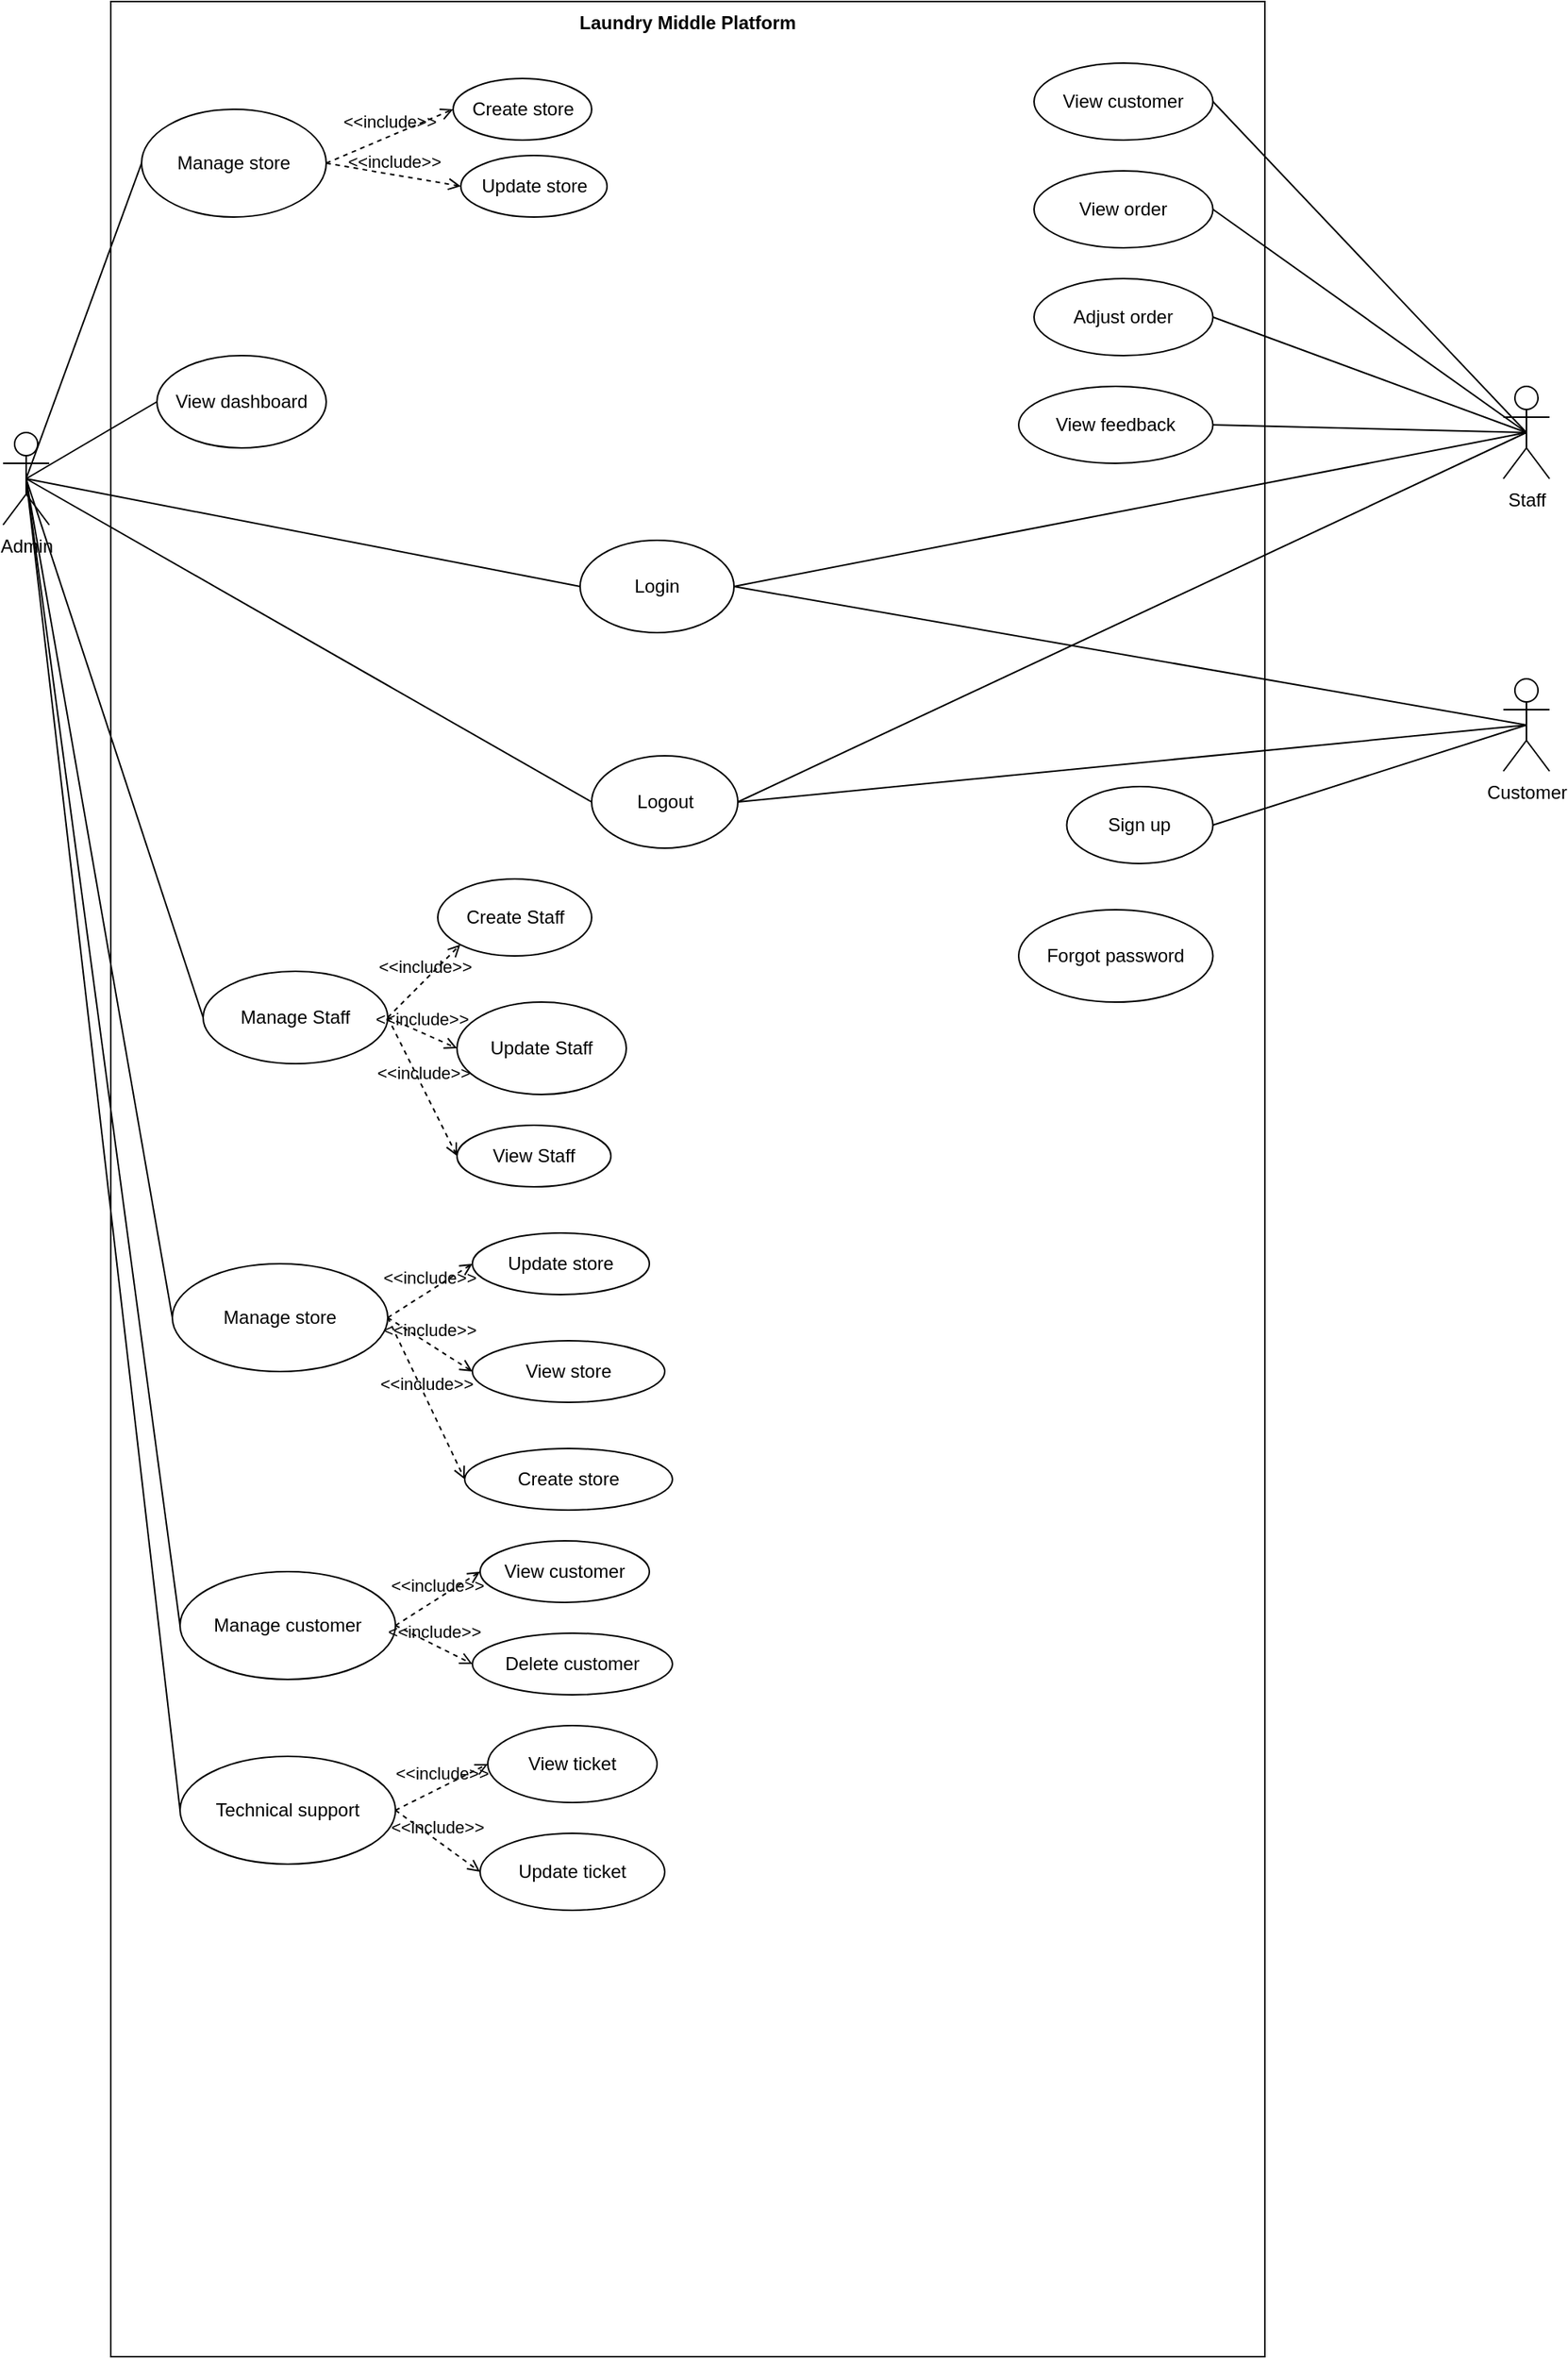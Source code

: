 <mxfile version="21.7.5" type="github">
  <diagram name="Page-1" id="AIgIt1zfqmCC5YmACqkd">
    <mxGraphModel dx="1306" dy="1847" grid="1" gridSize="10" guides="1" tooltips="1" connect="1" arrows="1" fold="1" page="1" pageScale="1" pageWidth="850" pageHeight="1100" math="0" shadow="0">
      <root>
        <mxCell id="0" />
        <mxCell id="1" parent="0" />
        <mxCell id="mqLugZ6fHD6W08TqDkBv-2" value="Admin" style="shape=umlActor;html=1;verticalLabelPosition=bottom;verticalAlign=top;align=center;" vertex="1" parent="1">
          <mxGeometry x="50" y="40" width="30" height="60" as="geometry" />
        </mxCell>
        <mxCell id="mqLugZ6fHD6W08TqDkBv-3" value="Laundry Middle Platform" style="shape=rect;html=1;verticalAlign=top;fontStyle=1;whiteSpace=wrap;align=center;" vertex="1" parent="1">
          <mxGeometry x="120" y="-240" width="750" height="1530" as="geometry" />
        </mxCell>
        <mxCell id="mqLugZ6fHD6W08TqDkBv-4" value="Login" style="ellipse;whiteSpace=wrap;html=1;" vertex="1" parent="1">
          <mxGeometry x="425" y="110" width="100" height="60" as="geometry" />
        </mxCell>
        <mxCell id="mqLugZ6fHD6W08TqDkBv-6" value="Customer" style="shape=umlActor;html=1;verticalLabelPosition=bottom;verticalAlign=top;align=center;" vertex="1" parent="1">
          <mxGeometry x="1025" y="200" width="30" height="60" as="geometry" />
        </mxCell>
        <mxCell id="mqLugZ6fHD6W08TqDkBv-7" value="Staff" style="shape=umlActor;html=1;verticalLabelPosition=bottom;verticalAlign=top;align=center;" vertex="1" parent="1">
          <mxGeometry x="1025" y="10" width="30" height="60" as="geometry" />
        </mxCell>
        <mxCell id="mqLugZ6fHD6W08TqDkBv-11" value="" style="edgeStyle=none;html=1;endArrow=none;verticalAlign=bottom;rounded=0;exitX=0.5;exitY=0.5;exitDx=0;exitDy=0;exitPerimeter=0;entryX=0;entryY=0.5;entryDx=0;entryDy=0;" edge="1" parent="1" source="mqLugZ6fHD6W08TqDkBv-2" target="mqLugZ6fHD6W08TqDkBv-4">
          <mxGeometry width="160" relative="1" as="geometry">
            <mxPoint x="340" y="80" as="sourcePoint" />
            <mxPoint x="500" y="80" as="targetPoint" />
          </mxGeometry>
        </mxCell>
        <mxCell id="mqLugZ6fHD6W08TqDkBv-13" value="" style="edgeStyle=none;html=1;endArrow=none;verticalAlign=bottom;rounded=0;entryX=0.5;entryY=0.5;entryDx=0;entryDy=0;entryPerimeter=0;exitX=1;exitY=0.5;exitDx=0;exitDy=0;" edge="1" parent="1" source="mqLugZ6fHD6W08TqDkBv-4" target="mqLugZ6fHD6W08TqDkBv-7">
          <mxGeometry width="160" relative="1" as="geometry">
            <mxPoint x="340" y="80" as="sourcePoint" />
            <mxPoint x="500" y="80" as="targetPoint" />
          </mxGeometry>
        </mxCell>
        <mxCell id="mqLugZ6fHD6W08TqDkBv-14" value="" style="edgeStyle=none;html=1;endArrow=none;verticalAlign=bottom;rounded=0;entryX=0.5;entryY=0.5;entryDx=0;entryDy=0;entryPerimeter=0;exitX=1;exitY=0.5;exitDx=0;exitDy=0;" edge="1" parent="1" source="mqLugZ6fHD6W08TqDkBv-4" target="mqLugZ6fHD6W08TqDkBv-6">
          <mxGeometry width="160" relative="1" as="geometry">
            <mxPoint x="340" y="80" as="sourcePoint" />
            <mxPoint x="500" y="80" as="targetPoint" />
          </mxGeometry>
        </mxCell>
        <mxCell id="mqLugZ6fHD6W08TqDkBv-15" value="Logout" style="ellipse;whiteSpace=wrap;html=1;" vertex="1" parent="1">
          <mxGeometry x="432.5" y="250" width="95" height="60" as="geometry" />
        </mxCell>
        <mxCell id="mqLugZ6fHD6W08TqDkBv-16" value="" style="edgeStyle=none;html=1;endArrow=none;verticalAlign=bottom;rounded=0;exitX=0.5;exitY=0.5;exitDx=0;exitDy=0;exitPerimeter=0;entryX=0;entryY=0.5;entryDx=0;entryDy=0;" edge="1" parent="1" source="mqLugZ6fHD6W08TqDkBv-2" target="mqLugZ6fHD6W08TqDkBv-15">
          <mxGeometry width="160" relative="1" as="geometry">
            <mxPoint x="340" y="80" as="sourcePoint" />
            <mxPoint x="500" y="80" as="targetPoint" />
          </mxGeometry>
        </mxCell>
        <mxCell id="mqLugZ6fHD6W08TqDkBv-17" value="" style="edgeStyle=none;html=1;endArrow=none;verticalAlign=bottom;rounded=0;exitX=1;exitY=0.5;exitDx=0;exitDy=0;entryX=0.5;entryY=0.5;entryDx=0;entryDy=0;entryPerimeter=0;" edge="1" parent="1" source="mqLugZ6fHD6W08TqDkBv-15" target="mqLugZ6fHD6W08TqDkBv-7">
          <mxGeometry width="160" relative="1" as="geometry">
            <mxPoint x="340" y="80" as="sourcePoint" />
            <mxPoint x="500" y="80" as="targetPoint" />
          </mxGeometry>
        </mxCell>
        <mxCell id="mqLugZ6fHD6W08TqDkBv-18" value="" style="edgeStyle=none;html=1;endArrow=none;verticalAlign=bottom;rounded=0;exitX=1;exitY=0.5;exitDx=0;exitDy=0;entryX=0.5;entryY=0.5;entryDx=0;entryDy=0;entryPerimeter=0;" edge="1" parent="1" source="mqLugZ6fHD6W08TqDkBv-15" target="mqLugZ6fHD6W08TqDkBv-6">
          <mxGeometry width="160" relative="1" as="geometry">
            <mxPoint x="340" y="80" as="sourcePoint" />
            <mxPoint x="500" y="80" as="targetPoint" />
          </mxGeometry>
        </mxCell>
        <mxCell id="mqLugZ6fHD6W08TqDkBv-19" value="Sign up" style="ellipse;whiteSpace=wrap;html=1;" vertex="1" parent="1">
          <mxGeometry x="741.25" y="270" width="95" height="50" as="geometry" />
        </mxCell>
        <mxCell id="mqLugZ6fHD6W08TqDkBv-20" value="" style="edgeStyle=none;html=1;endArrow=none;verticalAlign=bottom;rounded=0;exitX=1;exitY=0.5;exitDx=0;exitDy=0;entryX=0.5;entryY=0.5;entryDx=0;entryDy=0;entryPerimeter=0;" edge="1" parent="1" source="mqLugZ6fHD6W08TqDkBv-19" target="mqLugZ6fHD6W08TqDkBv-6">
          <mxGeometry width="160" relative="1" as="geometry">
            <mxPoint x="870" y="335" as="sourcePoint" />
            <mxPoint x="695" y="90" as="targetPoint" />
          </mxGeometry>
        </mxCell>
        <mxCell id="mqLugZ6fHD6W08TqDkBv-21" value="View dashboard" style="ellipse;whiteSpace=wrap;html=1;" vertex="1" parent="1">
          <mxGeometry x="150" y="-10" width="110" height="60" as="geometry" />
        </mxCell>
        <mxCell id="mqLugZ6fHD6W08TqDkBv-22" value="" style="edgeStyle=none;html=1;endArrow=none;verticalAlign=bottom;rounded=0;exitX=0.5;exitY=0.5;exitDx=0;exitDy=0;exitPerimeter=0;entryX=0;entryY=0.5;entryDx=0;entryDy=0;" edge="1" parent="1" source="mqLugZ6fHD6W08TqDkBv-2" target="mqLugZ6fHD6W08TqDkBv-21">
          <mxGeometry width="160" relative="1" as="geometry">
            <mxPoint x="340" y="160" as="sourcePoint" />
            <mxPoint x="500" y="160" as="targetPoint" />
          </mxGeometry>
        </mxCell>
        <mxCell id="mqLugZ6fHD6W08TqDkBv-23" value="Manage store" style="ellipse;whiteSpace=wrap;html=1;" vertex="1" parent="1">
          <mxGeometry x="140" y="-170" width="120" height="70" as="geometry" />
        </mxCell>
        <mxCell id="mqLugZ6fHD6W08TqDkBv-24" value="" style="edgeStyle=none;html=1;endArrow=none;verticalAlign=bottom;rounded=0;exitX=0.5;exitY=0.5;exitDx=0;exitDy=0;exitPerimeter=0;entryX=0;entryY=0.5;entryDx=0;entryDy=0;" edge="1" parent="1" source="mqLugZ6fHD6W08TqDkBv-2" target="mqLugZ6fHD6W08TqDkBv-23">
          <mxGeometry width="160" relative="1" as="geometry">
            <mxPoint x="340" y="160" as="sourcePoint" />
            <mxPoint x="500" y="160" as="targetPoint" />
          </mxGeometry>
        </mxCell>
        <mxCell id="mqLugZ6fHD6W08TqDkBv-25" value="Create store" style="ellipse;whiteSpace=wrap;html=1;" vertex="1" parent="1">
          <mxGeometry x="342.5" y="-190" width="90" height="40" as="geometry" />
        </mxCell>
        <mxCell id="mqLugZ6fHD6W08TqDkBv-27" value="&amp;lt;&amp;lt;include&amp;gt;&amp;gt;" style="edgeStyle=none;html=1;endArrow=open;verticalAlign=bottom;dashed=1;labelBackgroundColor=none;rounded=0;entryX=0;entryY=0.5;entryDx=0;entryDy=0;exitX=1;exitY=0.5;exitDx=0;exitDy=0;" edge="1" parent="1" source="mqLugZ6fHD6W08TqDkBv-23" target="mqLugZ6fHD6W08TqDkBv-25">
          <mxGeometry width="160" relative="1" as="geometry">
            <mxPoint x="350" y="-10" as="sourcePoint" />
            <mxPoint x="510" y="-10" as="targetPoint" />
          </mxGeometry>
        </mxCell>
        <mxCell id="mqLugZ6fHD6W08TqDkBv-28" value="Update store" style="ellipse;whiteSpace=wrap;html=1;" vertex="1" parent="1">
          <mxGeometry x="347.5" y="-140" width="95" height="40" as="geometry" />
        </mxCell>
        <mxCell id="mqLugZ6fHD6W08TqDkBv-29" value="&amp;lt;&amp;lt;include&amp;gt;&amp;gt;" style="edgeStyle=none;html=1;endArrow=open;verticalAlign=bottom;dashed=1;labelBackgroundColor=none;rounded=0;exitX=1;exitY=0.5;exitDx=0;exitDy=0;entryX=0;entryY=0.5;entryDx=0;entryDy=0;" edge="1" parent="1" source="mqLugZ6fHD6W08TqDkBv-23" target="mqLugZ6fHD6W08TqDkBv-28">
          <mxGeometry width="160" relative="1" as="geometry">
            <mxPoint x="340" y="160" as="sourcePoint" />
            <mxPoint x="500" y="160" as="targetPoint" />
          </mxGeometry>
        </mxCell>
        <mxCell id="mqLugZ6fHD6W08TqDkBv-33" value="Manage Staff" style="ellipse;whiteSpace=wrap;html=1;" vertex="1" parent="1">
          <mxGeometry x="180" y="390" width="120" height="60" as="geometry" />
        </mxCell>
        <mxCell id="mqLugZ6fHD6W08TqDkBv-34" value="" style="edgeStyle=none;html=1;endArrow=none;verticalAlign=bottom;rounded=0;exitX=0.5;exitY=0.5;exitDx=0;exitDy=0;exitPerimeter=0;entryX=0;entryY=0.5;entryDx=0;entryDy=0;" edge="1" parent="1" source="mqLugZ6fHD6W08TqDkBv-2" target="mqLugZ6fHD6W08TqDkBv-33">
          <mxGeometry width="160" relative="1" as="geometry">
            <mxPoint x="340" y="160" as="sourcePoint" />
            <mxPoint x="500" y="160" as="targetPoint" />
          </mxGeometry>
        </mxCell>
        <mxCell id="mqLugZ6fHD6W08TqDkBv-35" value="Create Staff" style="ellipse;whiteSpace=wrap;html=1;" vertex="1" parent="1">
          <mxGeometry x="332.5" y="330" width="100" height="50" as="geometry" />
        </mxCell>
        <mxCell id="mqLugZ6fHD6W08TqDkBv-36" value="Update Staff" style="ellipse;whiteSpace=wrap;html=1;" vertex="1" parent="1">
          <mxGeometry x="345" y="410" width="110" height="60" as="geometry" />
        </mxCell>
        <mxCell id="mqLugZ6fHD6W08TqDkBv-38" value="&amp;lt;&amp;lt;include&amp;gt;&amp;gt;" style="edgeStyle=none;html=1;endArrow=open;verticalAlign=bottom;dashed=1;labelBackgroundColor=none;rounded=0;exitX=1;exitY=0.5;exitDx=0;exitDy=0;entryX=0;entryY=1;entryDx=0;entryDy=0;" edge="1" parent="1" source="mqLugZ6fHD6W08TqDkBv-33" target="mqLugZ6fHD6W08TqDkBv-35">
          <mxGeometry width="160" relative="1" as="geometry">
            <mxPoint x="340" y="160" as="sourcePoint" />
            <mxPoint x="500" y="160" as="targetPoint" />
          </mxGeometry>
        </mxCell>
        <mxCell id="mqLugZ6fHD6W08TqDkBv-39" value="&amp;lt;&amp;lt;include&amp;gt;&amp;gt;" style="edgeStyle=none;html=1;endArrow=open;verticalAlign=bottom;dashed=1;labelBackgroundColor=none;rounded=0;exitX=1;exitY=0.5;exitDx=0;exitDy=0;entryX=0;entryY=0.5;entryDx=0;entryDy=0;" edge="1" parent="1" source="mqLugZ6fHD6W08TqDkBv-33" target="mqLugZ6fHD6W08TqDkBv-36">
          <mxGeometry width="160" relative="1" as="geometry">
            <mxPoint x="340" y="160" as="sourcePoint" />
            <mxPoint x="500" y="160" as="targetPoint" />
          </mxGeometry>
        </mxCell>
        <mxCell id="mqLugZ6fHD6W08TqDkBv-40" value="View Staff" style="ellipse;whiteSpace=wrap;html=1;" vertex="1" parent="1">
          <mxGeometry x="345" y="490" width="100" height="40" as="geometry" />
        </mxCell>
        <mxCell id="mqLugZ6fHD6W08TqDkBv-41" value="&amp;lt;&amp;lt;include&amp;gt;&amp;gt;" style="edgeStyle=none;html=1;endArrow=open;verticalAlign=bottom;dashed=1;labelBackgroundColor=none;rounded=0;entryX=0;entryY=0.5;entryDx=0;entryDy=0;" edge="1" parent="1" target="mqLugZ6fHD6W08TqDkBv-40">
          <mxGeometry width="160" relative="1" as="geometry">
            <mxPoint x="300" y="420" as="sourcePoint" />
            <mxPoint x="500" y="170" as="targetPoint" />
          </mxGeometry>
        </mxCell>
        <mxCell id="mqLugZ6fHD6W08TqDkBv-42" value="Manage store" style="ellipse;whiteSpace=wrap;html=1;" vertex="1" parent="1">
          <mxGeometry x="160" y="580" width="140" height="70" as="geometry" />
        </mxCell>
        <mxCell id="mqLugZ6fHD6W08TqDkBv-43" value="Update store" style="ellipse;whiteSpace=wrap;html=1;" vertex="1" parent="1">
          <mxGeometry x="355" y="560" width="115" height="40" as="geometry" />
        </mxCell>
        <mxCell id="mqLugZ6fHD6W08TqDkBv-44" value="View store" style="ellipse;whiteSpace=wrap;html=1;" vertex="1" parent="1">
          <mxGeometry x="355" y="630" width="125" height="40" as="geometry" />
        </mxCell>
        <mxCell id="mqLugZ6fHD6W08TqDkBv-45" value="&amp;lt;&amp;lt;include&amp;gt;&amp;gt;" style="edgeStyle=none;html=1;endArrow=open;verticalAlign=bottom;dashed=1;labelBackgroundColor=none;rounded=0;exitX=1;exitY=0.5;exitDx=0;exitDy=0;entryX=0;entryY=0.5;entryDx=0;entryDy=0;" edge="1" parent="1" source="mqLugZ6fHD6W08TqDkBv-42" target="mqLugZ6fHD6W08TqDkBv-43">
          <mxGeometry width="160" relative="1" as="geometry">
            <mxPoint x="340" y="520" as="sourcePoint" />
            <mxPoint x="500" y="520" as="targetPoint" />
          </mxGeometry>
        </mxCell>
        <mxCell id="mqLugZ6fHD6W08TqDkBv-46" value="&amp;lt;&amp;lt;include&amp;gt;&amp;gt;" style="edgeStyle=none;html=1;endArrow=open;verticalAlign=bottom;dashed=1;labelBackgroundColor=none;rounded=0;exitX=1;exitY=0.5;exitDx=0;exitDy=0;entryX=0;entryY=0.5;entryDx=0;entryDy=0;" edge="1" parent="1" source="mqLugZ6fHD6W08TqDkBv-42" target="mqLugZ6fHD6W08TqDkBv-44">
          <mxGeometry width="160" relative="1" as="geometry">
            <mxPoint x="340" y="520" as="sourcePoint" />
            <mxPoint x="500" y="520" as="targetPoint" />
          </mxGeometry>
        </mxCell>
        <mxCell id="mqLugZ6fHD6W08TqDkBv-47" value="Create store" style="ellipse;whiteSpace=wrap;html=1;" vertex="1" parent="1">
          <mxGeometry x="350" y="700" width="135" height="40" as="geometry" />
        </mxCell>
        <mxCell id="mqLugZ6fHD6W08TqDkBv-48" value="&amp;lt;&amp;lt;include&amp;gt;&amp;gt;" style="edgeStyle=none;html=1;endArrow=open;verticalAlign=bottom;dashed=1;labelBackgroundColor=none;rounded=0;exitX=1;exitY=0.5;exitDx=0;exitDy=0;entryX=0;entryY=0.5;entryDx=0;entryDy=0;" edge="1" parent="1" source="mqLugZ6fHD6W08TqDkBv-42" target="mqLugZ6fHD6W08TqDkBv-47">
          <mxGeometry width="160" relative="1" as="geometry">
            <mxPoint x="340" y="520" as="sourcePoint" />
            <mxPoint x="500" y="520" as="targetPoint" />
          </mxGeometry>
        </mxCell>
        <mxCell id="mqLugZ6fHD6W08TqDkBv-49" value="" style="edgeStyle=none;html=1;endArrow=none;verticalAlign=bottom;rounded=0;exitX=0.5;exitY=0.5;exitDx=0;exitDy=0;exitPerimeter=0;entryX=0;entryY=0.5;entryDx=0;entryDy=0;" edge="1" parent="1" source="mqLugZ6fHD6W08TqDkBv-2" target="mqLugZ6fHD6W08TqDkBv-42">
          <mxGeometry width="160" relative="1" as="geometry">
            <mxPoint x="340" y="430" as="sourcePoint" />
            <mxPoint x="500" y="430" as="targetPoint" />
          </mxGeometry>
        </mxCell>
        <mxCell id="mqLugZ6fHD6W08TqDkBv-50" value="Manage customer" style="ellipse;whiteSpace=wrap;html=1;" vertex="1" parent="1">
          <mxGeometry x="165" y="780" width="140" height="70" as="geometry" />
        </mxCell>
        <mxCell id="mqLugZ6fHD6W08TqDkBv-51" value="View customer" style="ellipse;whiteSpace=wrap;html=1;" vertex="1" parent="1">
          <mxGeometry x="360" y="760" width="110" height="40" as="geometry" />
        </mxCell>
        <mxCell id="mqLugZ6fHD6W08TqDkBv-52" value="Delete customer" style="ellipse;whiteSpace=wrap;html=1;" vertex="1" parent="1">
          <mxGeometry x="355" y="820" width="130" height="40" as="geometry" />
        </mxCell>
        <mxCell id="mqLugZ6fHD6W08TqDkBv-53" value="&amp;lt;&amp;lt;include&amp;gt;&amp;gt;" style="edgeStyle=none;html=1;endArrow=open;verticalAlign=bottom;dashed=1;labelBackgroundColor=none;rounded=0;exitX=1;exitY=0.5;exitDx=0;exitDy=0;entryX=0;entryY=0.5;entryDx=0;entryDy=0;" edge="1" parent="1" source="mqLugZ6fHD6W08TqDkBv-50" target="mqLugZ6fHD6W08TqDkBv-51">
          <mxGeometry width="160" relative="1" as="geometry">
            <mxPoint x="340" y="820" as="sourcePoint" />
            <mxPoint x="500" y="820" as="targetPoint" />
          </mxGeometry>
        </mxCell>
        <mxCell id="mqLugZ6fHD6W08TqDkBv-54" value="&amp;lt;&amp;lt;include&amp;gt;&amp;gt;" style="edgeStyle=none;html=1;endArrow=open;verticalAlign=bottom;dashed=1;labelBackgroundColor=none;rounded=0;exitX=1;exitY=0.5;exitDx=0;exitDy=0;entryX=0;entryY=0.5;entryDx=0;entryDy=0;" edge="1" parent="1" source="mqLugZ6fHD6W08TqDkBv-50" target="mqLugZ6fHD6W08TqDkBv-52">
          <mxGeometry width="160" relative="1" as="geometry">
            <mxPoint x="340" y="820" as="sourcePoint" />
            <mxPoint x="500" y="820" as="targetPoint" />
          </mxGeometry>
        </mxCell>
        <mxCell id="mqLugZ6fHD6W08TqDkBv-55" value="Technical support" style="ellipse;whiteSpace=wrap;html=1;" vertex="1" parent="1">
          <mxGeometry x="165" y="900" width="140" height="70" as="geometry" />
        </mxCell>
        <mxCell id="mqLugZ6fHD6W08TqDkBv-56" value="" style="edgeStyle=none;html=1;endArrow=none;verticalAlign=bottom;rounded=0;exitX=0.5;exitY=0.5;exitDx=0;exitDy=0;exitPerimeter=0;entryX=0;entryY=0.5;entryDx=0;entryDy=0;" edge="1" parent="1" source="mqLugZ6fHD6W08TqDkBv-2" target="mqLugZ6fHD6W08TqDkBv-50">
          <mxGeometry width="160" relative="1" as="geometry">
            <mxPoint x="340" y="660" as="sourcePoint" />
            <mxPoint x="500" y="660" as="targetPoint" />
          </mxGeometry>
        </mxCell>
        <mxCell id="mqLugZ6fHD6W08TqDkBv-57" value="" style="edgeStyle=none;html=1;endArrow=none;verticalAlign=bottom;rounded=0;entryX=0;entryY=0.5;entryDx=0;entryDy=0;exitX=0.5;exitY=0.5;exitDx=0;exitDy=0;exitPerimeter=0;" edge="1" parent="1" source="mqLugZ6fHD6W08TqDkBv-2" target="mqLugZ6fHD6W08TqDkBv-55">
          <mxGeometry width="160" relative="1" as="geometry">
            <mxPoint x="90" y="820" as="sourcePoint" />
            <mxPoint x="500" y="780" as="targetPoint" />
          </mxGeometry>
        </mxCell>
        <mxCell id="mqLugZ6fHD6W08TqDkBv-58" value="View ticket" style="ellipse;whiteSpace=wrap;html=1;" vertex="1" parent="1">
          <mxGeometry x="365" y="880" width="110" height="50" as="geometry" />
        </mxCell>
        <mxCell id="mqLugZ6fHD6W08TqDkBv-59" value="&amp;lt;&amp;lt;include&amp;gt;&amp;gt;" style="edgeStyle=none;html=1;endArrow=open;verticalAlign=bottom;dashed=1;labelBackgroundColor=none;rounded=0;exitX=1;exitY=0.5;exitDx=0;exitDy=0;entryX=0;entryY=0.5;entryDx=0;entryDy=0;" edge="1" parent="1" source="mqLugZ6fHD6W08TqDkBv-55" target="mqLugZ6fHD6W08TqDkBv-58">
          <mxGeometry width="160" relative="1" as="geometry">
            <mxPoint x="380" y="770" as="sourcePoint" />
            <mxPoint x="540" y="770" as="targetPoint" />
          </mxGeometry>
        </mxCell>
        <mxCell id="mqLugZ6fHD6W08TqDkBv-60" value="Update ticket" style="ellipse;whiteSpace=wrap;html=1;" vertex="1" parent="1">
          <mxGeometry x="360" y="950" width="120" height="50" as="geometry" />
        </mxCell>
        <mxCell id="mqLugZ6fHD6W08TqDkBv-61" value="&amp;lt;&amp;lt;include&amp;gt;&amp;gt;" style="edgeStyle=none;html=1;endArrow=open;verticalAlign=bottom;dashed=1;labelBackgroundColor=none;rounded=0;exitX=1;exitY=0.5;exitDx=0;exitDy=0;entryX=0;entryY=0.5;entryDx=0;entryDy=0;" edge="1" parent="1" source="mqLugZ6fHD6W08TqDkBv-55" target="mqLugZ6fHD6W08TqDkBv-60">
          <mxGeometry width="160" relative="1" as="geometry">
            <mxPoint x="380" y="770" as="sourcePoint" />
            <mxPoint x="540" y="770" as="targetPoint" />
          </mxGeometry>
        </mxCell>
        <mxCell id="mqLugZ6fHD6W08TqDkBv-62" value="View customer" style="ellipse;whiteSpace=wrap;html=1;" vertex="1" parent="1">
          <mxGeometry x="720" y="-200" width="116.25" height="50" as="geometry" />
        </mxCell>
        <mxCell id="mqLugZ6fHD6W08TqDkBv-63" value="" style="edgeStyle=none;html=1;endArrow=none;verticalAlign=bottom;rounded=0;exitX=1;exitY=0.5;exitDx=0;exitDy=0;entryX=0.5;entryY=0.5;entryDx=0;entryDy=0;entryPerimeter=0;" edge="1" parent="1" source="mqLugZ6fHD6W08TqDkBv-62" target="mqLugZ6fHD6W08TqDkBv-7">
          <mxGeometry width="160" relative="1" as="geometry">
            <mxPoint x="860" y="-85" as="sourcePoint" />
            <mxPoint x="550" y="90" as="targetPoint" />
          </mxGeometry>
        </mxCell>
        <mxCell id="mqLugZ6fHD6W08TqDkBv-65" value="View order" style="ellipse;whiteSpace=wrap;html=1;" vertex="1" parent="1">
          <mxGeometry x="720" y="-130" width="116.25" height="50" as="geometry" />
        </mxCell>
        <mxCell id="mqLugZ6fHD6W08TqDkBv-68" value="Adjust order" style="ellipse;whiteSpace=wrap;html=1;" vertex="1" parent="1">
          <mxGeometry x="720" y="-60" width="116.25" height="50" as="geometry" />
        </mxCell>
        <mxCell id="mqLugZ6fHD6W08TqDkBv-76" value="View feedback" style="ellipse;whiteSpace=wrap;html=1;" vertex="1" parent="1">
          <mxGeometry x="710" y="10" width="126.25" height="50" as="geometry" />
        </mxCell>
        <mxCell id="mqLugZ6fHD6W08TqDkBv-78" value="" style="edgeStyle=none;html=1;endArrow=none;verticalAlign=bottom;rounded=0;exitX=1;exitY=0.5;exitDx=0;exitDy=0;entryX=0.5;entryY=0.5;entryDx=0;entryDy=0;entryPerimeter=0;" edge="1" parent="1" source="mqLugZ6fHD6W08TqDkBv-65" target="mqLugZ6fHD6W08TqDkBv-7">
          <mxGeometry width="160" relative="1" as="geometry">
            <mxPoint x="390" y="150" as="sourcePoint" />
            <mxPoint x="550" y="150" as="targetPoint" />
          </mxGeometry>
        </mxCell>
        <mxCell id="mqLugZ6fHD6W08TqDkBv-79" value="" style="edgeStyle=none;html=1;endArrow=none;verticalAlign=bottom;rounded=0;exitX=1;exitY=0.5;exitDx=0;exitDy=0;entryX=0.5;entryY=0.5;entryDx=0;entryDy=0;entryPerimeter=0;" edge="1" parent="1" source="mqLugZ6fHD6W08TqDkBv-68" target="mqLugZ6fHD6W08TqDkBv-7">
          <mxGeometry width="160" relative="1" as="geometry">
            <mxPoint x="470" y="150" as="sourcePoint" />
            <mxPoint x="630" y="150" as="targetPoint" />
          </mxGeometry>
        </mxCell>
        <mxCell id="mqLugZ6fHD6W08TqDkBv-80" value="" style="edgeStyle=none;html=1;endArrow=none;verticalAlign=bottom;rounded=0;exitX=1;exitY=0.5;exitDx=0;exitDy=0;entryX=0.5;entryY=0.5;entryDx=0;entryDy=0;entryPerimeter=0;" edge="1" parent="1" source="mqLugZ6fHD6W08TqDkBv-76" target="mqLugZ6fHD6W08TqDkBv-7">
          <mxGeometry width="160" relative="1" as="geometry">
            <mxPoint x="470" y="150" as="sourcePoint" />
            <mxPoint x="630" y="150" as="targetPoint" />
          </mxGeometry>
        </mxCell>
        <mxCell id="mqLugZ6fHD6W08TqDkBv-81" value="Forgot password" style="ellipse;whiteSpace=wrap;html=1;" vertex="1" parent="1">
          <mxGeometry x="710" y="350" width="126.25" height="60" as="geometry" />
        </mxCell>
      </root>
    </mxGraphModel>
  </diagram>
</mxfile>
